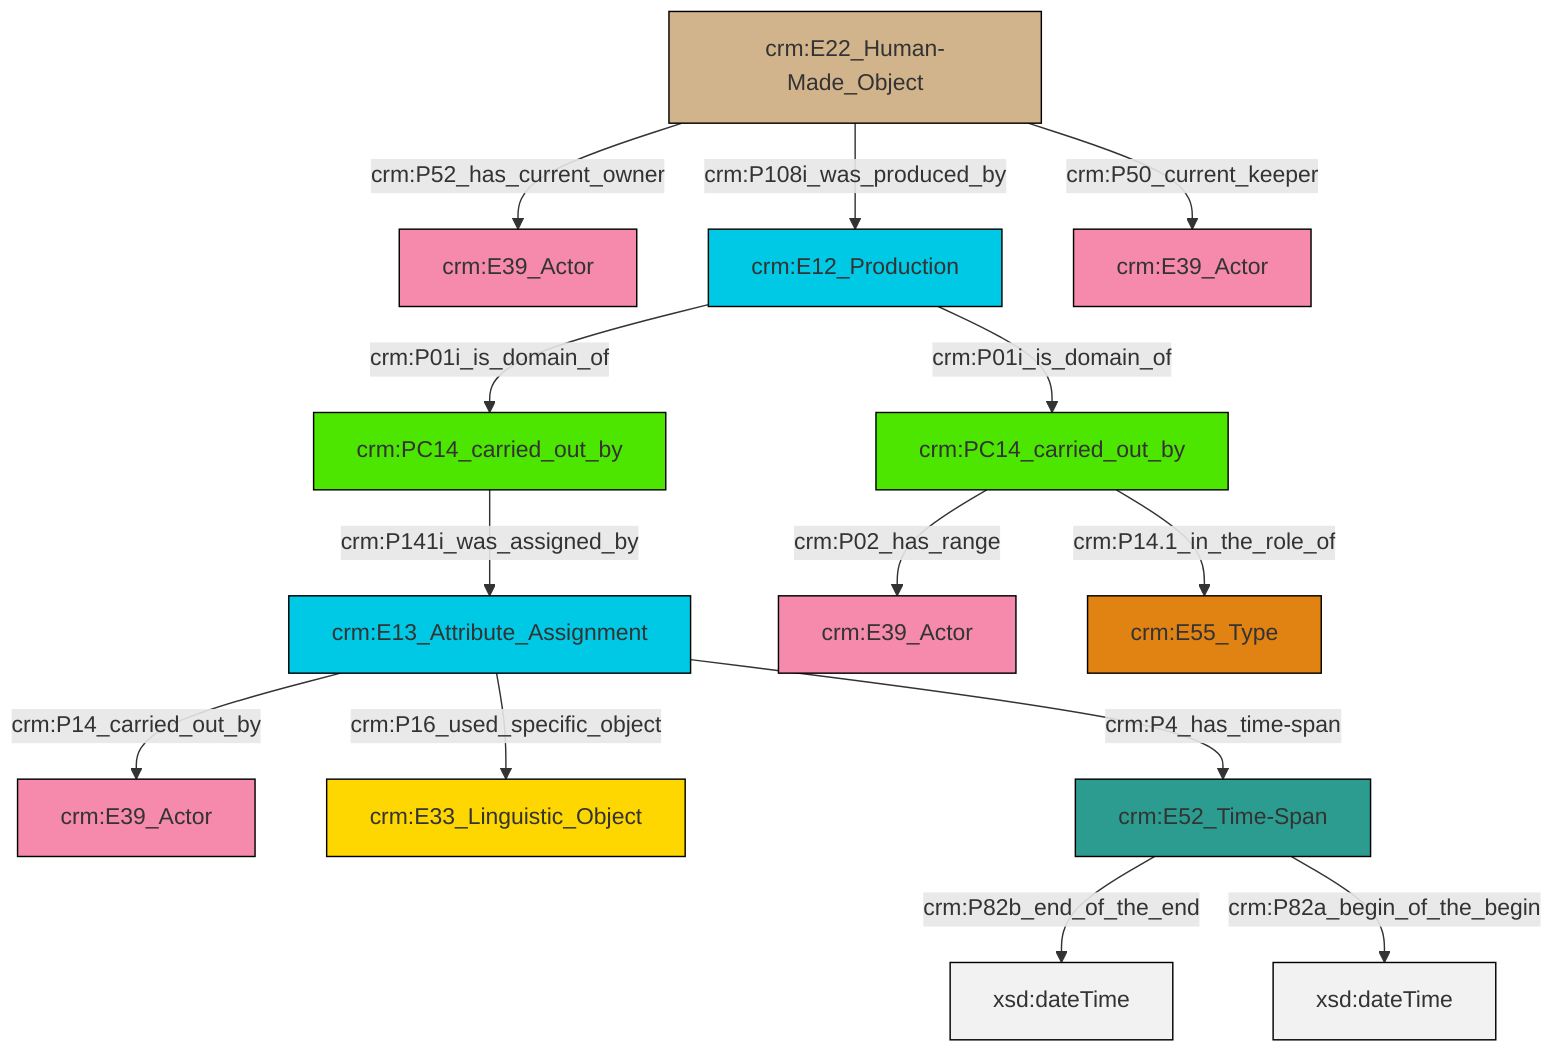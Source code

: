 graph TD
classDef Literal fill:#f2f2f2,stroke:#000000;
classDef CRM_Entity fill:#FFFFFF,stroke:#000000;
classDef Temporal_Entity fill:#00C9E6, stroke:#000000;
classDef Type fill:#E18312, stroke:#000000;
classDef Time-Span fill:#2C9C91, stroke:#000000;
classDef Appellation fill:#FFEB7F, stroke:#000000;
classDef Place fill:#008836, stroke:#000000;
classDef Persistent_Item fill:#B266B2, stroke:#000000;
classDef Conceptual_Object fill:#FFD700, stroke:#000000;
classDef Physical_Thing fill:#D2B48C, stroke:#000000;
classDef Actor fill:#f58aad, stroke:#000000;
classDef PC_Classes fill:#4ce600, stroke:#000000;
classDef Multi fill:#cccccc,stroke:#000000;

2["crm:E13_Attribute_Assignment"]:::Temporal_Entity -->|crm:P16_used_specific_object| 3["crm:E33_Linguistic_Object"]:::Conceptual_Object
4["crm:PC14_carried_out_by"]:::PC_Classes -->|crm:P02_has_range| 10["crm:E39_Actor"]:::Actor
16["crm:E12_Production"]:::Temporal_Entity -->|crm:P01i_is_domain_of| 6["crm:PC14_carried_out_by"]:::PC_Classes
16["crm:E12_Production"]:::Temporal_Entity -->|crm:P01i_is_domain_of| 4["crm:PC14_carried_out_by"]:::PC_Classes
2["crm:E13_Attribute_Assignment"]:::Temporal_Entity -->|crm:P14_carried_out_by| 0["crm:E39_Actor"]:::Actor
14["crm:E52_Time-Span"]:::Time-Span -->|crm:P82b_end_of_the_end| 17[xsd:dateTime]:::Literal
19["crm:E22_Human-Made_Object"]:::Physical_Thing -->|crm:P50_current_keeper| 20["crm:E39_Actor"]:::Actor
19["crm:E22_Human-Made_Object"]:::Physical_Thing -->|crm:P52_has_current_owner| 8["crm:E39_Actor"]:::Actor
14["crm:E52_Time-Span"]:::Time-Span -->|crm:P82a_begin_of_the_begin| 21[xsd:dateTime]:::Literal
19["crm:E22_Human-Made_Object"]:::Physical_Thing -->|crm:P108i_was_produced_by| 16["crm:E12_Production"]:::Temporal_Entity
2["crm:E13_Attribute_Assignment"]:::Temporal_Entity -->|crm:P4_has_time-span| 14["crm:E52_Time-Span"]:::Time-Span
4["crm:PC14_carried_out_by"]:::PC_Classes -->|crm:P14.1_in_the_role_of| 12["crm:E55_Type"]:::Type
6["crm:PC14_carried_out_by"]:::PC_Classes -->|crm:P141i_was_assigned_by| 2["crm:E13_Attribute_Assignment"]:::Temporal_Entity